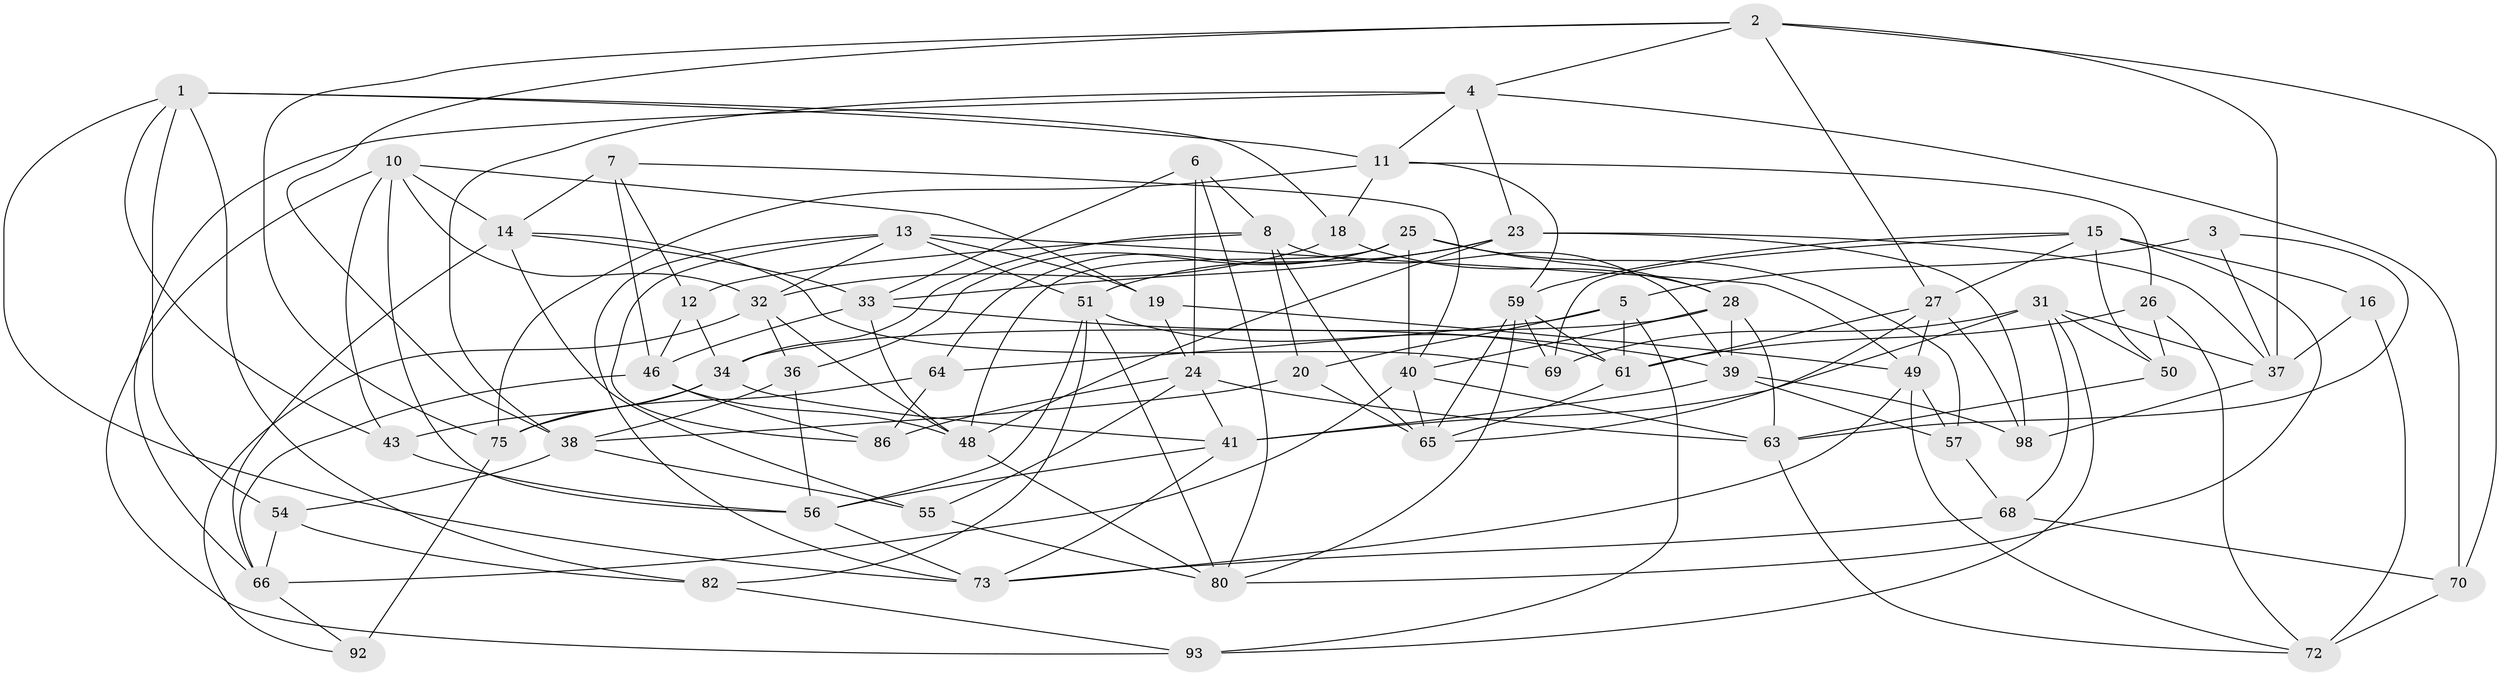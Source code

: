 // original degree distribution, {4: 1.0}
// Generated by graph-tools (version 1.1) at 2025/39/02/21/25 10:39:01]
// undirected, 62 vertices, 159 edges
graph export_dot {
graph [start="1"]
  node [color=gray90,style=filled];
  1 [super="+53"];
  2 [super="+17"];
  3;
  4 [super="+83"];
  5 [super="+22"];
  6;
  7;
  8 [super="+9"];
  10 [super="+45"];
  11 [super="+29"];
  12;
  13 [super="+21"];
  14 [super="+60"];
  15 [super="+42"];
  16;
  18;
  19;
  20;
  23 [super="+30"];
  24 [super="+71"];
  25 [super="+84"];
  26;
  27 [super="+97"];
  28 [super="+35"];
  31 [super="+44"];
  32 [super="+78"];
  33 [super="+74"];
  34 [super="+77"];
  36;
  37 [super="+81"];
  38 [super="+62"];
  39 [super="+47"];
  40 [super="+67"];
  41 [super="+58"];
  43;
  46 [super="+52"];
  48 [super="+95"];
  49 [super="+87"];
  50;
  51 [super="+91"];
  54;
  55;
  56 [super="+88"];
  57;
  59 [super="+79"];
  61 [super="+90"];
  63 [super="+94"];
  64;
  65 [super="+76"];
  66 [super="+89"];
  68;
  69;
  70;
  72 [super="+96"];
  73 [super="+99"];
  75 [super="+85"];
  80 [super="+100"];
  82;
  86;
  92;
  93;
  98;
  1 -- 18;
  1 -- 82;
  1 -- 11;
  1 -- 73;
  1 -- 43;
  1 -- 54;
  2 -- 27;
  2 -- 75;
  2 -- 70;
  2 -- 4;
  2 -- 37;
  2 -- 38;
  3 -- 5 [weight=2];
  3 -- 63;
  3 -- 37;
  4 -- 23;
  4 -- 11;
  4 -- 66;
  4 -- 38;
  4 -- 70;
  5 -- 20;
  5 -- 64;
  5 -- 61;
  5 -- 93;
  6 -- 8;
  6 -- 24;
  6 -- 33;
  6 -- 80;
  7 -- 40;
  7 -- 12;
  7 -- 46;
  7 -- 14;
  8 -- 39;
  8 -- 34;
  8 -- 65;
  8 -- 12;
  8 -- 20;
  10 -- 14;
  10 -- 93;
  10 -- 56;
  10 -- 43;
  10 -- 19;
  10 -- 32;
  11 -- 26;
  11 -- 18;
  11 -- 59;
  11 -- 75;
  12 -- 34;
  12 -- 46;
  13 -- 32;
  13 -- 19;
  13 -- 86;
  13 -- 73;
  13 -- 51;
  13 -- 49;
  14 -- 66;
  14 -- 69;
  14 -- 55;
  14 -- 33;
  15 -- 27;
  15 -- 16;
  15 -- 50;
  15 -- 69;
  15 -- 80;
  15 -- 59;
  16 -- 37;
  16 -- 72 [weight=2];
  18 -- 28;
  18 -- 32;
  19 -- 24;
  19 -- 49;
  20 -- 38;
  20 -- 65;
  23 -- 33;
  23 -- 37;
  23 -- 48;
  23 -- 98;
  23 -- 51;
  24 -- 55;
  24 -- 41;
  24 -- 86;
  24 -- 63;
  25 -- 57;
  25 -- 28;
  25 -- 48;
  25 -- 64;
  25 -- 36;
  25 -- 40;
  26 -- 50;
  26 -- 72;
  26 -- 61;
  27 -- 61;
  27 -- 65;
  27 -- 49;
  27 -- 98;
  28 -- 34;
  28 -- 39;
  28 -- 63;
  28 -- 40;
  31 -- 50;
  31 -- 69;
  31 -- 37;
  31 -- 41;
  31 -- 68;
  31 -- 93;
  32 -- 48;
  32 -- 92;
  32 -- 36;
  33 -- 48;
  33 -- 46;
  33 -- 39;
  34 -- 43;
  34 -- 41;
  34 -- 75;
  36 -- 56;
  36 -- 38;
  37 -- 98;
  38 -- 55;
  38 -- 54;
  39 -- 98;
  39 -- 41;
  39 -- 57;
  40 -- 65;
  40 -- 63;
  40 -- 66;
  41 -- 56;
  41 -- 73;
  43 -- 56;
  46 -- 48;
  46 -- 66;
  46 -- 86;
  48 -- 80;
  49 -- 57;
  49 -- 72;
  49 -- 73;
  50 -- 63;
  51 -- 82;
  51 -- 80;
  51 -- 61;
  51 -- 56;
  54 -- 82;
  54 -- 66;
  55 -- 80;
  56 -- 73;
  57 -- 68;
  59 -- 80;
  59 -- 69;
  59 -- 65;
  59 -- 61;
  61 -- 65;
  63 -- 72;
  64 -- 75;
  64 -- 86;
  66 -- 92;
  68 -- 73;
  68 -- 70;
  70 -- 72;
  75 -- 92 [weight=2];
  82 -- 93;
}

